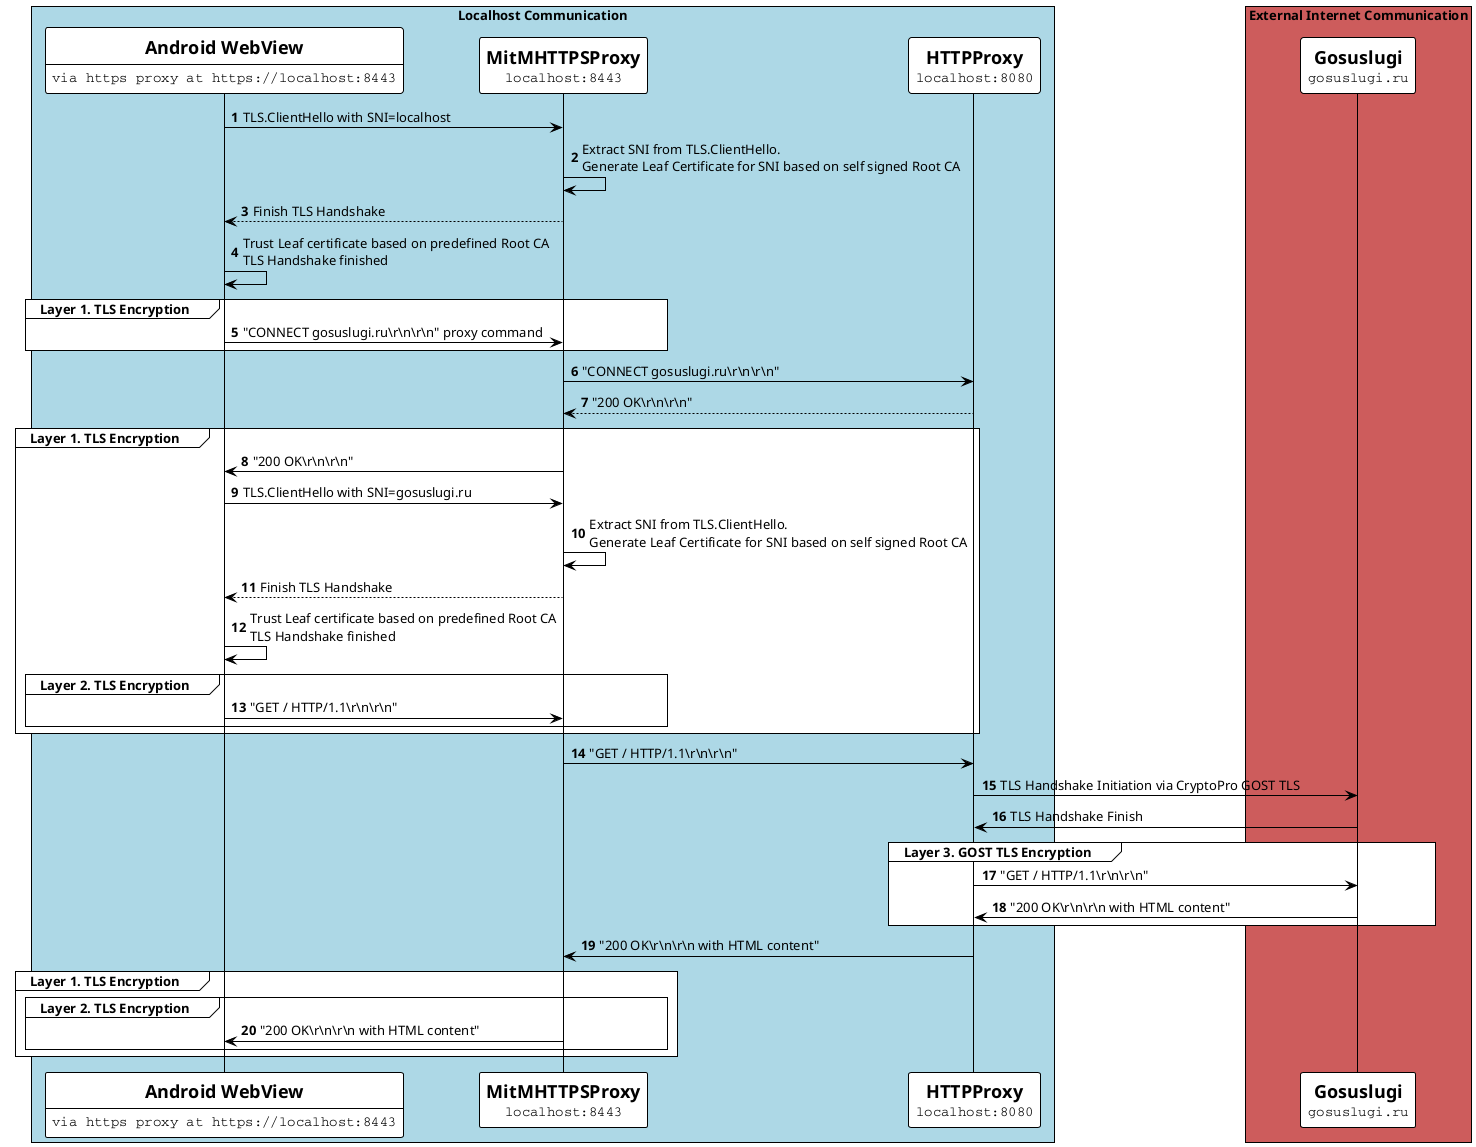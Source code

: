 @startuml
!theme plain
autonumber
skinparam BackgroundColor #FFFFFF
participant WebView order 1[
    =Android WebView
    ----
    ""via https proxy at https://localhost:8443""
]
participant MitMHTTPSProxy order 2 [
    =MitMHTTPSProxy
    ""localhost:8443""
]
participant HTTPProxy order 3 [
    =HTTPProxy
    ""localhost:8080""
]
participant Gosuslugi order 4 [
    =Gosuslugi
    ""gosuslugi.ru""
]
box "Localhost Communication" #LightBlue
participant WebView
participant MitMHTTPSProxy
participant HTTPProxy
end box
box "External Internet Communication" #indianred
participant Gosuslugi
end box
WebView -> MitMHTTPSProxy : TLS.ClientHello with SNI=localhost
MitMHTTPSProxy -> MitMHTTPSProxy : Extract SNI from TLS.ClientHello.\nGenerate Leaf Certificate for SNI based on self signed Root CA
MitMHTTPSProxy --> WebView : Finish TLS Handshake
WebView -> WebView : Trust Leaf certificate based on predefined Root CA\nTLS Handshake finished
group Layer 1. TLS Encryption
  WebView -> MitMHTTPSProxy : "CONNECT gosuslugi.ru\\r\\n\\r\\n" proxy command
end
MitMHTTPSProxy -> HTTPProxy : "CONNECT gosuslugi.ru\\r\\n\\r\\n"
HTTPProxy --> MitMHTTPSProxy : "200 OK\\r\\n\\r\\n"

group Layer 1. TLS Encryption
  MitMHTTPSProxy -> WebView : "200 OK\\r\\n\\r\\n"
  WebView -> MitMHTTPSProxy : TLS.ClientHello with SNI=gosuslugi.ru
  MitMHTTPSProxy -> MitMHTTPSProxy : Extract SNI from TLS.ClientHello.\nGenerate Leaf Certificate for SNI based on self signed Root CA
  MitMHTTPSProxy --> WebView : Finish TLS Handshake
  WebView -> WebView : Trust Leaf certificate based on predefined Root CA\nTLS Handshake finished

  group Layer 2. TLS Encryption
    WebView -> MitMHTTPSProxy : "GET / HTTP/1.1\\r\\n\\r\\n"
  end
end

MitMHTTPSProxy -> HTTPProxy : "GET / HTTP/1.1\\r\\n\\r\\n"
HTTPProxy -> Gosuslugi : TLS Handshake Initiation via CryptoPro GOST TLS
Gosuslugi -> HTTPProxy : TLS Handshake Finish
group Layer 3. GOST TLS Encryption
  HTTPProxy -> Gosuslugi : "GET / HTTP/1.1\\r\\n\\r\\n"
  Gosuslugi -> HTTPProxy : "200 OK\\r\\n\\r\\n with HTML content"
end

HTTPProxy -> MitMHTTPSProxy : "200 OK\\r\\n\\r\\n with HTML content"

group Layer 1. TLS Encryption
  group Layer 2. TLS Encryption
    MitMHTTPSProxy -> WebView : "200 OK\\r\\n\\r\\n with HTML content"
  end
end
@enduml
